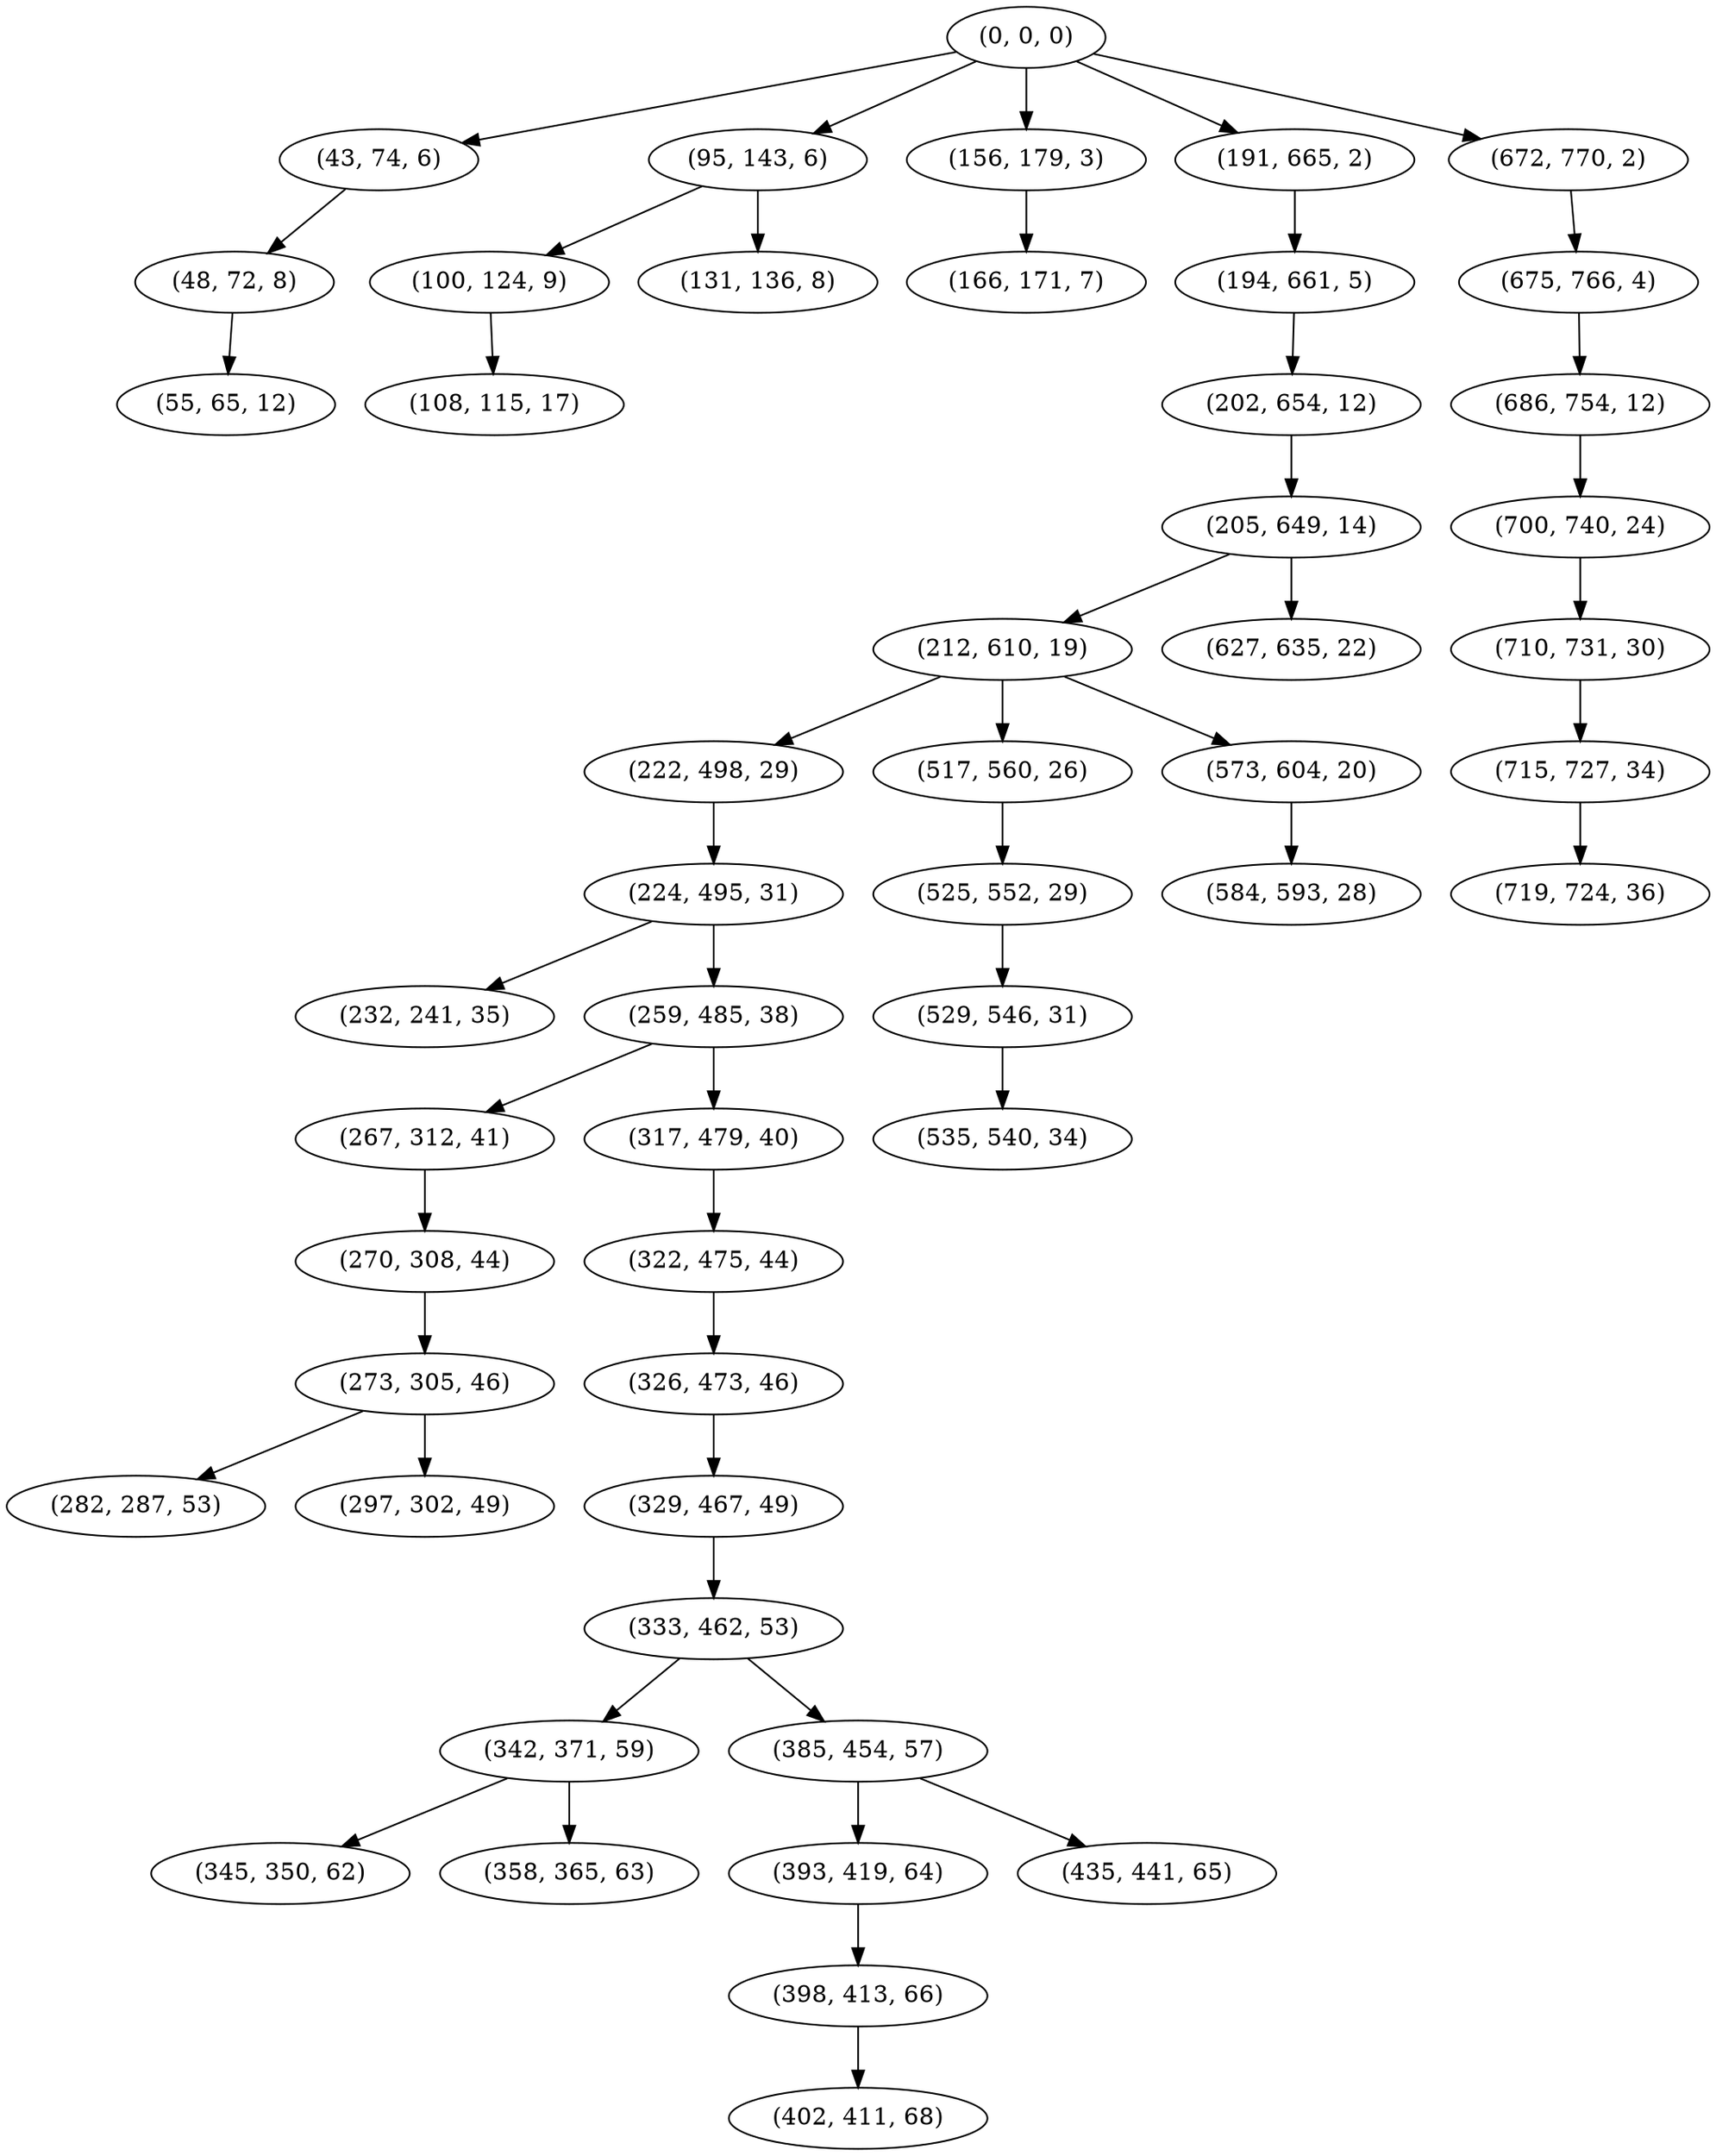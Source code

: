 digraph tree {
    "(0, 0, 0)";
    "(43, 74, 6)";
    "(48, 72, 8)";
    "(55, 65, 12)";
    "(95, 143, 6)";
    "(100, 124, 9)";
    "(108, 115, 17)";
    "(131, 136, 8)";
    "(156, 179, 3)";
    "(166, 171, 7)";
    "(191, 665, 2)";
    "(194, 661, 5)";
    "(202, 654, 12)";
    "(205, 649, 14)";
    "(212, 610, 19)";
    "(222, 498, 29)";
    "(224, 495, 31)";
    "(232, 241, 35)";
    "(259, 485, 38)";
    "(267, 312, 41)";
    "(270, 308, 44)";
    "(273, 305, 46)";
    "(282, 287, 53)";
    "(297, 302, 49)";
    "(317, 479, 40)";
    "(322, 475, 44)";
    "(326, 473, 46)";
    "(329, 467, 49)";
    "(333, 462, 53)";
    "(342, 371, 59)";
    "(345, 350, 62)";
    "(358, 365, 63)";
    "(385, 454, 57)";
    "(393, 419, 64)";
    "(398, 413, 66)";
    "(402, 411, 68)";
    "(435, 441, 65)";
    "(517, 560, 26)";
    "(525, 552, 29)";
    "(529, 546, 31)";
    "(535, 540, 34)";
    "(573, 604, 20)";
    "(584, 593, 28)";
    "(627, 635, 22)";
    "(672, 770, 2)";
    "(675, 766, 4)";
    "(686, 754, 12)";
    "(700, 740, 24)";
    "(710, 731, 30)";
    "(715, 727, 34)";
    "(719, 724, 36)";
    "(0, 0, 0)" -> "(43, 74, 6)";
    "(0, 0, 0)" -> "(95, 143, 6)";
    "(0, 0, 0)" -> "(156, 179, 3)";
    "(0, 0, 0)" -> "(191, 665, 2)";
    "(0, 0, 0)" -> "(672, 770, 2)";
    "(43, 74, 6)" -> "(48, 72, 8)";
    "(48, 72, 8)" -> "(55, 65, 12)";
    "(95, 143, 6)" -> "(100, 124, 9)";
    "(95, 143, 6)" -> "(131, 136, 8)";
    "(100, 124, 9)" -> "(108, 115, 17)";
    "(156, 179, 3)" -> "(166, 171, 7)";
    "(191, 665, 2)" -> "(194, 661, 5)";
    "(194, 661, 5)" -> "(202, 654, 12)";
    "(202, 654, 12)" -> "(205, 649, 14)";
    "(205, 649, 14)" -> "(212, 610, 19)";
    "(205, 649, 14)" -> "(627, 635, 22)";
    "(212, 610, 19)" -> "(222, 498, 29)";
    "(212, 610, 19)" -> "(517, 560, 26)";
    "(212, 610, 19)" -> "(573, 604, 20)";
    "(222, 498, 29)" -> "(224, 495, 31)";
    "(224, 495, 31)" -> "(232, 241, 35)";
    "(224, 495, 31)" -> "(259, 485, 38)";
    "(259, 485, 38)" -> "(267, 312, 41)";
    "(259, 485, 38)" -> "(317, 479, 40)";
    "(267, 312, 41)" -> "(270, 308, 44)";
    "(270, 308, 44)" -> "(273, 305, 46)";
    "(273, 305, 46)" -> "(282, 287, 53)";
    "(273, 305, 46)" -> "(297, 302, 49)";
    "(317, 479, 40)" -> "(322, 475, 44)";
    "(322, 475, 44)" -> "(326, 473, 46)";
    "(326, 473, 46)" -> "(329, 467, 49)";
    "(329, 467, 49)" -> "(333, 462, 53)";
    "(333, 462, 53)" -> "(342, 371, 59)";
    "(333, 462, 53)" -> "(385, 454, 57)";
    "(342, 371, 59)" -> "(345, 350, 62)";
    "(342, 371, 59)" -> "(358, 365, 63)";
    "(385, 454, 57)" -> "(393, 419, 64)";
    "(385, 454, 57)" -> "(435, 441, 65)";
    "(393, 419, 64)" -> "(398, 413, 66)";
    "(398, 413, 66)" -> "(402, 411, 68)";
    "(517, 560, 26)" -> "(525, 552, 29)";
    "(525, 552, 29)" -> "(529, 546, 31)";
    "(529, 546, 31)" -> "(535, 540, 34)";
    "(573, 604, 20)" -> "(584, 593, 28)";
    "(672, 770, 2)" -> "(675, 766, 4)";
    "(675, 766, 4)" -> "(686, 754, 12)";
    "(686, 754, 12)" -> "(700, 740, 24)";
    "(700, 740, 24)" -> "(710, 731, 30)";
    "(710, 731, 30)" -> "(715, 727, 34)";
    "(715, 727, 34)" -> "(719, 724, 36)";
}
